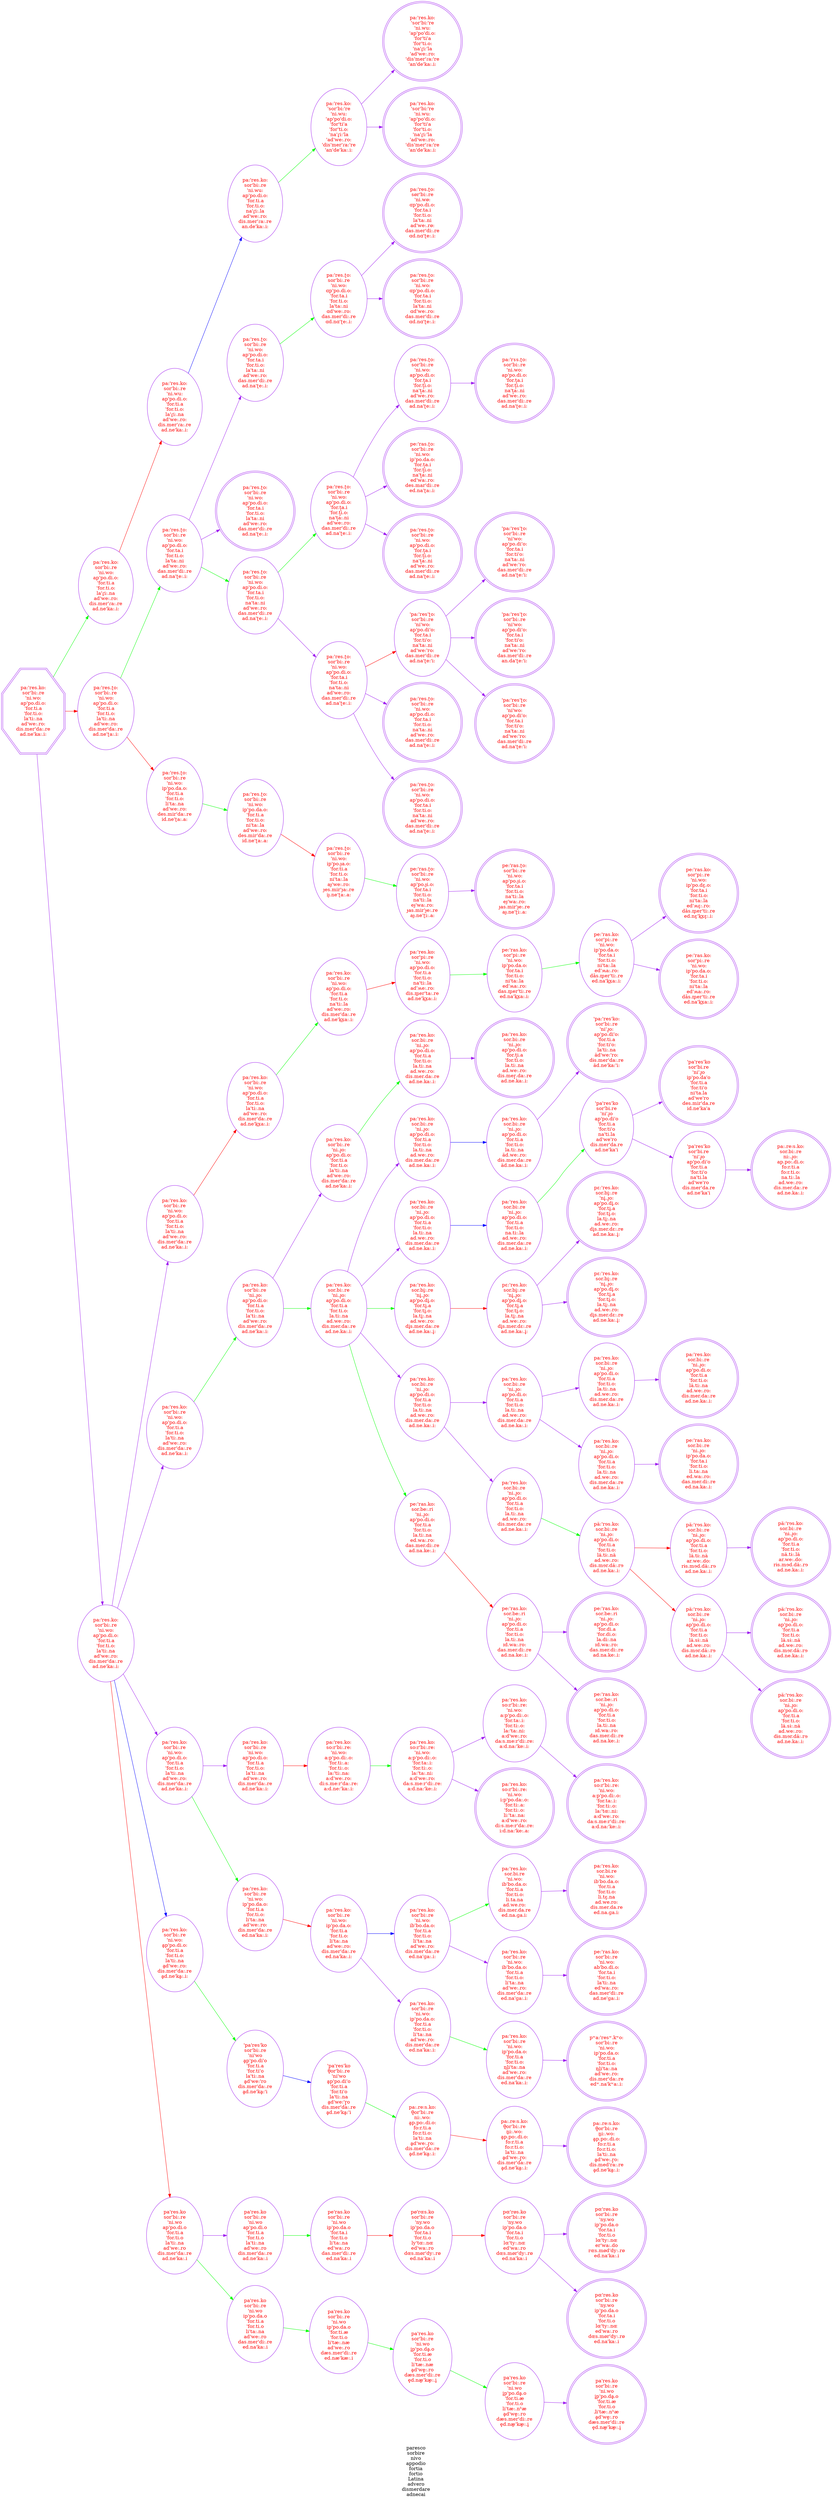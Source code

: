 digraph " We display the history of a word" {
label = "paresco
sorbire
nivo
appodio
fortia
fortio
Latina
advero
dismerdare
adnecai" 
graph[rankdir="LR"];
node [style="filled", fillcolor = "white"];
edge [style="solid", color="purple"];
0 [label="pa:'res.ko:
sor'bi:.re
'ni.wo:
ap'po.di.o:
'for.ti.a
'for.ti.o:
la'ɾ̥i:.na
ad'we:.ro:
dis.mer'ɾa:.re
ad.ne'ka:.i:", fillcolor= white, color="purple",  fontcolor="red"];
1 [label="'pa:'res'ʈo:
sor'bi:.re
'ni'wo:
ap'po.di'o:
'for.ta.i
'for.ti'o:
na'ta:.ni
ad'we:'ro:
das.mer'di:.re
ad.na'ʈe:'i:", fillcolor= white, color="purple",   shape = doublecircle,  fontcolor="red"];
2 [label="'pa:'res'ʈo:
sor'bi:.re
'ni'wo:
ap'po.di'o:
'for.ta.i
'for.ti'o:
na'ta:.ni
ad'we:'ro:
das.mer'di:.re
an.da'ʈe:'i:", fillcolor= white, color="purple",   shape = doublecircle,  fontcolor="red"];
3 [label="pa:'res.ko:
sor'bi:.re
'ni.ɹ̟o:
ap'po.di.o:
'for.ti.a
'for.ti.o:
la'ti:.na
ad'we:.ro:
dis.mer'da:.re
ad.ne'ka:.i:", fillcolor= white, color="purple",  fontcolor="red"];
4 [label="'pa'res'ko
sor'bi.re
'ni'ɹ̟o
ip'po.da'o
'for.ti.a
'for.ti'o
ni'ta.la
ad'we'ro
des.mir'da.re
id.ne'ka'a", fillcolor= white, color="purple",   shape = doublecircle,  fontcolor="red"];
5 [label="pa:'res.ʈo:
sor'bi:.re
'ni.wo:
ap'po.di.o:
'for.t̟a.i
'for.t̟i.o:
na't̟a:.ni
ad'we:.ro:
das.mer'di:.re
ad.na'ʈe:.i:", fillcolor= white, color="purple",  fontcolor="red"];
6 [label="'pa:'res'ʈo:
sor'bi:.re
'ni'wo:
ap'po.di'o:
'for.ta.i
'for.ti'o:
na'ta:.ni
ad'we:'ro:
das.mer'di:.re
ad.na'ʈe:'i:", fillcolor= white, color="purple",   shape = doublecircle,  fontcolor="red"];
7 [label="pe:'ras.ko:
sor'pi:.re
'ni.wo:
ip'po.da.o:
'for.ta.i
'for.ti.o:
ni'ta:.la
ed'ʍa:.ro:
dãs.m̥er'ti:.re
ed.na'k͜xa:.i:", fillcolor= white, color="purple",  fontcolor="red"];
8 [label="pa:'res.ko:
sor.bi:.re
'ni.ɹ̟o:
ap'po.di.o:
'for.ti.a
'for.ti.o:
la.ti:.na
ad.we:.ro:
dis.mer.da:.re
ad.ne.ka:.i:", fillcolor= white, color="purple",  fontcolor="red"];
9 [label="pʷa:'resʷ.kʷo:
sor'bi:.re
'ni.wo:
ip'po.da.o:
'for.ti.a
'for.ti.o:
n͜li'ta:.na
ad'we:.ro:
dis.mer'da:.re
edʷ.na'kʷa:.i:", fillcolor= white, color="purple",   shape = doublecircle,  fontcolor="red"];
10 [label="pe:'ras.ko:
sor'pi:.re
'ni.wo:
ip'po.da.o:
'for.ta.i
'for.ti.o:
ni'ta:.la
ed'ʍa:.ro:
das.m̥er'ti:.re
ed.na'k͜xa:.i:", fillcolor= white, color="purple",  fontcolor="red"];
11 [label="pa:'res.ʈo:
sor'bi:.re
'ni.wo:
ɑp'po.di.o:
'for.ta.i
'for.ti.o:
la'ta:.ni
ɑd'we:.ro:
das.mer'di:.re
ɑd.nɑ'ʈe:.i:", fillcolor= white, color="purple",  fontcolor="red"];
12 [label="pa:'res.ʈo:
sør'bi:.re
'ni.wø:
ɑp'po.di.o:
'for.ta.i
'for.ti.o:
la'ta:.ni
ad'we:.rø:
das.mer'di:.re
ɑd.nɑ'ʈe:.i:", fillcolor= white, color="purple",   shape = doublecircle,  fontcolor="red"];
13 [label="pɛ:'res.ko:
sor.bi̥:.re
'ni̥.ɹ̟o:
ap'po.di̥.o:
'for.ti̥.a
'for.ti̥.o:
la.ti̥:.na
ad.we:.ro:
di̥s.mer.dɛ:.re
ad.ne.ka:.i̥:", fillcolor= white, color="purple",   shape = doublecircle,  fontcolor="red"];
14 [label="pä:'rɘs.ko:
sor.bi:.re
'nɨ.ɹ̟o:
ap'po.di.o:
'for.ti.a
'for.ti.o:
lä.sɨ:.nä
ad.we:.ro:
dɨs.mɘr.dä:.rɘ
ad.ne.ka:.i:", fillcolor= white, color="purple",   shape = doublecircle,  fontcolor="red"];
15 [label="pa:'res.ko:
'sor'bi:'re
'ni.wu:
'ap'po'di.o:
'for'ti'a
'for'ti.o:
'na'ɾ̥i:'la
'ad'we:.ro:
'dis'mer'ɾa:'re
'an'de'ka:.i:", fillcolor= white, color="purple",   shape = doublecircle,  fontcolor="red"];
16 [label="pa:'rɤs.ʈo:
sor'bi:.re
'ni.wo:
ap'po.di.o:
'for.t̟a.i
'for.t̟i.o:
na't̟a:.ni
ad'we:.ro:
das.mer'di:.re
ad.na'ʈe:.i:", fillcolor= white, color="purple",   shape = doublecircle,  fontcolor="red"];
17 [label="pa:'res.ʈo:
sor'bi:.re
'ni.wo:
ap'po.di.o:
'for.ta.i
'for.ti.o:
la'ta:.ni
ad'we:.ro:
das.mer'di:.re
ad.na'ʈe:.i:", fillcolor= white, color="purple",  fontcolor="red"];
18 [label="pä:'rɘs.ko:
sor.bi:.re
'nɨ.ɹ̟o:
ap'po.di.o:
'for.ti.a
'for.ti.o:
lä.tɨ:.nä
ar.we:.do:
rɨs.mɘd.dä:.rɘ
ad.ne.ka:.i:", fillcolor= white, color="purple",  fontcolor="red"];
19 [label="pa'res.ko
sor'bi:.re
'ni.wo
ap'po.di.o
'for.ti.a
'for.ti.o
la'ti:.na
ad'we:.ro
dis.mer'da:.re
ad.ne'ka:.i", fillcolor= white, color="purple",  fontcolor="red"];
20 [label="pa:'res.ko:
sor'bi:.re
'ni.wo:
ap'po.di.o:
'for.ti.a
'for.ti.o:
la'ti:.na
ad'we:.ro:
dis.mer'da:.re
ad.ne'ka:.i:", fillcolor= white, color="purple",  fontcolor="red"];
21 [label="pe:'ras.ko:
sor'pi:.re
'ni.wo:
ip'po.dɛ̞.o:
'for.ta.i
'for.ti.o:
ni'ta:.la
ed'ʍɛ̞:.ro:
dãs.m̥er'ti:.re
ed.nɛ̞'k͜xɛ̞:.i:", fillcolor= white, color="purple",   shape = doublecircle,  fontcolor="red"];
22 [label="pa:'res.ko:
sor.bi:.re
'ni.ɹ̟o:
ap'po.di.o:
'for.ti.a
'for.ti.o:
la.ti:.na
ad.we:.ro:
dis.mer.da:.re
ad.ne.ka:.i:", fillcolor= white, color="purple",  fontcolor="red"];
23 [label="pa:'res.ko:
sor.bi:.re
'ni.ɹ̟o:
ap'po.di.o:
'for.ti.a
'for.ti.o:
la.ti:.na
ad.we:.ro:
dis.mer.da:.re
ad.ne.ka:.i:", fillcolor= white, color="purple",  fontcolor="red"];
24 [label="pa:.re:s.ko:
sor.bi:.re
ni:.ɹ̟o:
ap.po:.di.o:
fo:r.ti.a
fo:r.ti.o:
na.ti:.la
ad.we:.ro:
dis.mer.da:.re
ad.ne.ka:.i:", fillcolor= white, color="purple",   shape = doublecircle,  fontcolor="red"];
25 [label="pa:'res.ʈo:
sor'bi:.re
'ni.wo:
ap'po.di.o:
'for.ta.i
'for.ti.o:
la'ta:.ni
ad'we:.ro:
das.mer'di:.re
ad.na'ʈe:.i:", fillcolor= white, color="purple",  fontcolor="red"];
26 [label="pa:'res.ko:
so:r'bi:.re:
'ni.wo:
a:p'po.di:.o:
'for.ta:.i:
'for.ti:.o:
la:'tɶ:.ni:
a:d'we:.ro:
da:s.me:r'di:.re:
a:d.na:'ke:.i:", fillcolor= white, color="purple",   shape = doublecircle,  fontcolor="red"];
27 [label="pa:'res.ʈo:
sor'bi:.re
'ni.wo:
ɑp'po.di.o:
'for.ta.i
'for.ti.o:
la'ta:.ni
ɑd'we:.ro:
das.mer'di:.re
ɑd.nɑ'ʈe:.i:", fillcolor= white, color="purple",   shape = doublecircle,  fontcolor="red"];
28 [label="pa:'res.ko:
sor'bi:.re
'ni.ɹ̟o:
ap'po.di.o:
'for.ti.a
'for.ti.o:
la'ti:.na
ad'we:.ro:
dis.mer'da:.re
ad.ne'ka:.i:", fillcolor= white, color="purple",  fontcolor="red"];
29 [label="pa'res.ko
sor'bi:.re
'ni.wo
i̥p'po.dḁ.o
'for.ti.æ
'for.ti.o
li'tæ:.næ
ḁd'we̥:.ro
dæs.mer'di:.re
e̥d.næ̥'kæ̥:.i̥", fillcolor= white, color="purple",  fontcolor="red"];
30 [label="pa:'res.ko:
sor.bi:.re
'ni.ɹ̟o:
ap'po.di.o:
'for.ti.a
'for.ti.o:
la.ti:.na
ad.we:.ro:
dis.mer.da:.re
ad.ne.ka:.i:", fillcolor= white, color="purple",  fontcolor="red"];
31 [label="pa:'res.ʈo:
sor'bi:.re
'ni.wo:
ip'po.ɟa.o:
'for.ti.a
'for.ti.o:
ni'ta:.la
aɟ'we:.ro:
ɟes.mir'ɟa:.re
iɟ.ne'ʈa:.a:", fillcolor= white, color="purple",  fontcolor="red"];
32 [label="pe:'ras.ʈo:
sor'bi:.re
'ni.wo:
ap'po.ɟi.o:
'for.ta.i
'for.ti.o:
na'ti:.la
eɟ'wa:.ro:
ɟas.mir'ɟe:.re
aɟ.ne'ʈi:.a:", fillcolor= white, color="purple",   shape = doublecircle,  fontcolor="red"];
33 [label="pa:'res.ko:
sor'bi:.re
'ni.wo:
ap'po.di.o:
'for.ti.a
'for.ti.o:
la'ti:.na
ad'we:.ro:
dis.mer'da:.re
ad.ne'ka:.i:", fillcolor= white, color="purple",  fontcolor="red"];
34 [label="pa:'res.ko:
sor'bi:.re
'ni.wo:
ap'po.di.o:
'for.ti.a
'for.ti.o:
la'ti:.na
ad'we:.ro:
dis.mer'da:.re
ad.ne'ka:.i:", fillcolor= white, color="purple",  fontcolor="red"];
35 [label="pa:'res.ʈo:
sor'bi:.re
'ni.wo:
ap'po.di.o:
'for.ta.i
'for.ti.o:
la'ta:.ni
ad'we:.ro:
das.mer'di:.re
ad.na'ʈe:.i:", fillcolor= white, color="purple",   shape = doublecircle,  fontcolor="red"];
36 [label="pɶ'røs.ko
sor'bi:.re
'ny.wo
ip'po.da.o
'for.ta.i
'for.ti.o
lɶ'ty:.nɶ
er'wa:.do
rɶs.mød'dy:.rø
ed.na'ka:.i", fillcolor= white, color="purple",   shape = doublecircle,  fontcolor="red"];
37 [label="pa:'res.ko:
sor'pi:.re
'ni.wo:
ap'po.di.o:
'for.ti.a
'for.ti.o:
na'ti:.la
ad'ʍe:.ro:
dis.m̥er'ta:.re
ad.ne'k͜xa:.i:", fillcolor= white, color="purple",  fontcolor="red"];
38 [label="pa:'res.ko:
so:r'bi:.re:
'ni.wo:
a:p'po.di:.o:
'for.ti:.a:
'for.ti:.o:
la:'ti:.na:
a:d'we:.ro:
di:s.me:r'da:.re:
a:d.ne:'ka:.i:", fillcolor= white, color="purple",  fontcolor="red"];
39 [label="pa:'res.ko:
sor'bi:.re
'ni.wo:
ib'bo.da.o:
'for.ti.a
'for.ti.o:
li'ta:.na
ad'we:.ro:
dis.mer'da:.re
ed.na'ɡa:.i:", fillcolor= white, color="purple",  fontcolor="red"];
40 [label="pa:'res.ʈo:
sor'bi:.re
'ni.wo:
ip'po.da.o:
'for.ti.a
'for.ti.o:
ni'ta:.la
ad'we:.ro:
des.mir'da:.re
id.ne'ʈa:.a:", fillcolor= white, color="purple",  fontcolor="red"];
41 [label="pe:'ras.ko:
sor.be:.ri
'ni.ɹ̟o:
ap'po.di.o:
'for.di.a
'for.di.o:
la.di:.na
ɪd.wa:.ro:
das.mer.di:.re
ad.na.ke:.i:", fillcolor= white, color="purple",   shape = doublecircle,  fontcolor="red"];
42 [label="pa:'res.ko:
sor.bi̥:.re
'ni̥.ɹ̟o:
ap'po.di̥.o:
'for.ti̥.a
'for.ti̥.o:
la.ti̥:.na
ad.we:.ro:
di̥s.mer.da:.re
ad.ne.ka:.i̥:", fillcolor= white, color="purple",  fontcolor="red"];
43 [label="pa:'res.ko:
sor'bi:.re
'ni.wo:
ap'po.di.o:
'for.ti.a
'for.ti.o:
la'ti:.na
ad'we:.ro:
dis.mer'da:.re
ad.ne'ka:.i:", fillcolor= white, color="purple",  fontcolor="red"];
44 [label="pø'rɶs.ko
sor'bi:.re
'ny.wo
ip'po.da.o
'for.ta.i
'for.ti.o
ly'tɶ:.nɶ
ed'wa:.ro
dɶs.mør'dy:.rø
ed.na'ka:.i", fillcolor= white, color="purple",  fontcolor="red"];
45 [label="pa:'res.ko:
sor.bi:.re
'ni.ɹ̟o:
ap'po.di.o:
'for.ti.a
'for.ti.o:
la.ti:.na
äd.we:.ro:
dɨs.mer.da:.re
äd.ne.ka:.i:", fillcolor= white, color="purple",  fontcolor="red"];
46 [label="pa'res.ko
sor'bi:.re
'ni.wo
ip'po.da.o
'for.ti.a
'for.ti.o
li'ta:.na
ad'we:.ro
das.mer'di:.re
ed.na'ka:.i", fillcolor= white, color="purple",  fontcolor="red"];
47 [label="pe:'ras.ko:
sor'bi:.re
'ni.wo:
ab'bo.di.o:
'for.ta.i
'for.ti.o:
la'ti:.na
ed'wa:.ro:
das.mer'di:.re
ad.ne'ɡa:.i:", fillcolor= white, color="purple",   shape = doublecircle,  fontcolor="red"];
48 [label="pa:'res.ko:
sor.bi:.re
'ni.ɹ̟o:
ap'po.di.o:
'for.ti.a
'for.ti.o:
lä.ti:.na
ad.we:.ro:
dis.mer.da:.re
ad.ne.ka:.i:", fillcolor= white, color="purple",   shape = doublecircle,  fontcolor="red"];
49 [label="pa:'res.ko:
sor'bi:.re
'ni.wo:
ip'po.da.o:
'for.ti.a
'for.ti.o:
li'ta:.na
ad'we:.ro:
dis.mer'da:.re
ed.na'ka:.i:", fillcolor= white, color="purple",  fontcolor="red"];
50 [label="pe:'ras.ʈo:
sor'bi:.re
'ni.wo:
ip'po.da.o:
'for.t̟a.i
'for.t̟i.o:
na't̟a:.ni
ed'wa:.ro:
des.mar'di:.re
ed.na'ʈa:.i:", fillcolor= white, color="purple",   shape = doublecircle,  fontcolor="red"];
51 [label="pa:'res.ko:
sor.bi.re
'ni.wo:
ib'bo.da.o:
'for.ti.a
'for.ti.o:
li.ta.na
ad.we.ro:
dis.mer.da.re
ed.na.ɡa.i:", fillcolor= white, color="purple",  fontcolor="red"];
52 [label="'pa'res'ko
sor'bi.re
'ni'ɹ̟o
ap'po.di'o
'for.ti.a
'for.ti'o
na'ti.la
ad'we'ro
dis.mer'da.re
ad.ne'ka'i", fillcolor= white, color="purple",  fontcolor="red"];
53 [label="'pa'res'ko
sor'bi.re
'ni'ɹ̟o
ap'po.di'o
'for.ti.a
'for.ti'o
na'ti.la
ad'we'ro
dis.mer'da.re
ad.ne'ka'i", fillcolor= white, color="purple",  fontcolor="red"];
54 [label="pa:'res.ko:
sor.bi.re
'ni.wo:
ib'bo.da.o:
'for.ti.a
'for.ti.o:
li.tɛ̞.na
ad.we.ro:
dis.mer.da.re
ed.na.ɡa.i:", fillcolor= white, color="purple",   shape = doublecircle,  fontcolor="red"];
55 [label="pɛ:'res.ko:
sor.bi̥:.re
'ni̥.ɹ̟o:
ap'po.di̥.o:
'for.ti̥.a
'for.ti̥.o:
la.ti̥:.na
ad.we:.ro:
di̥s.mer.dɛ:.re
ad.ne.ka:.i̥:", fillcolor= white, color="purple",  fontcolor="red"];
56 [label="pa:.re:s.ko:
θ̼or'bi:.re
n̥i:.wo:
ḁp.po:.di.o:
fo:r.ti.a
fo:r.ti.o:
la'ti:.na
ḁd'we:.r̟̟o:
dis.med'ra:.re
ḁd.ne'kḁ:.i:", fillcolor= white, color="purple",   shape = doublecircle,  fontcolor="red"];
57 [label="pɶ'røs.ko
sor'bi:.re
'ny.wo
ip'po.da.o
'for.ta.i
'for.ti.o
lɶ'ty:.nɶ
ed'wa:.ro
dɶs.mør'dy:.rø
ed.na'ka:.i", fillcolor= white, color="purple",  fontcolor="red"];
58 [label="pa:'res.ko:
sor.bi:.re
'ni.ɹ̟o:
ap'po.di.o:
'for.ti.a
'for.ti.o:
la.ti:.na
ad.we:.ro:
dis.mer.da:.re
ad.ne.ka:.i:", fillcolor= white, color="purple",  fontcolor="red"];
59 [label="pe:'ras.ʈo:
sor'bi:.re
'ni.wo:
ap'po.ɟi.o:
'for.ta.i
'for.ti.o:
na'ti:.la
eɟ'wa:.ro:
ɟas.mir'ɟe:.re
aɟ.ne'ʈi:.a:", fillcolor= white, color="purple",  fontcolor="red"];
60 [label="pa:'res.ko:
sor.bi:.re
'ni.ɹ̟o:
ap'po.di.o:
'for.ti.a
'for.ti.o:
la.ti:.na
ad.we:.ro:
dis.mer.da:.re
ad.ne.ka:.i:", fillcolor= white, color="purple",  fontcolor="red"];
61 [label="pä:'rɘs.ko:
sor.bi:.re
'nɨ.ɹ̟o:
ap'po.di.o:
'for.ti.a
'for.ti.o:
nä.tɨ:.lä
ar.we:.do:
rɨs.mɘd.dä:.rɘ
ad.ne.ka:.i:", fillcolor= white, color="purple",   shape = doublecircle,  fontcolor="red"];
62 [label="pa:'res.ʈo:
sor'bi:.re
'ni.wo:
ap'po.di.o:
'for.t̟a.i
'for.t̟i.o:
na't̟a:.ni
ad'we:.ro:
das.mer'di:.re
ad.na'ʈe:.i:", fillcolor= white, color="purple",  fontcolor="red"];
63 [label="'pa:'res'ko:
sor'bi:.re
'ni'ɹ̟o:
ap'po.di'o:
'for.ti.a
'for.ti'o:
la'ti:.na
äd'we:'ro:
dɨs.mer'da:.re
äd.ne'ka:'i:", fillcolor= white, color="purple",   shape = doublecircle,  fontcolor="red"];
64 [label="pa:'res.ko:
'sor'bi:'re
'ni.wu:
'ap'po'di.o:
'for'ti'a
'for'ti.o:
'na'ɾ̥i:'la
'ad'we:.ro:
'dis'mer'ɾa:'re
'an'de'ka:.i:", fillcolor= white, color="purple",  fontcolor="red"];
65 [label="pä:'rɘs.ko:
sor.bi:.re
'nɨ.ɹ̟o:
ap'po.di.o:
'for.ti.a
'for.ti.o:
lä.tɨ:.nä
ad.we:.ro:
dɨs.mɘr.dä:.rɘ
ad.ne.ka:.i:", fillcolor= white, color="purple",  fontcolor="red"];
66 [label="pa:'res.ko:
so:r'bi:.re:
'ni.wo:
a:p'po.di:.o:
'for.ta:.i:
'for.ti:.o:
la:'ta:.ni:
a:d'we:.ro:
da:s.me:r'di:.re:
a:d.na:'ke:.i:", fillcolor= white, color="purple",  fontcolor="red"];
67 [label="pa:'res.ko:
sor.bi:.re
'ni.ɹ̟o:
ap'po.di.o:
'for.ti.a
'for.ti.o:
na.ti:.la
ad.we:.ro:
dis.mer.da:.re
ad.ne.ka:.i:", fillcolor= white, color="purple",  fontcolor="red"];
68 [label="pa:'res.ʈo:
sor'bi:.re
'ni.wo:
ap'po.di.o:
'for.ti.a
'for.ti.o:
la'ti:.na
ad'we:.ro:
dis.mer'da:.re
ad.ne'ʈa:.i:", fillcolor= white, color="purple",  fontcolor="red"];
69 [label="pa:'res.ko:
so:r'bi:.re:
'ni.wo:
a:p'po.di:.o:
'for.ta:.i:
'for.ti:.o:
la:'ta:.ni:
a:d'we:.ro:
da:s.me:r'di:.re:
a:d.na:'ke:.i:", fillcolor= white, color="purple",  fontcolor="red"];
70 [label="pa'res.ko
sor'bi:.re
'ni.wo
ip'po.da.o
'for.ti.æ
'for.ti.o
li'tæ:.næ
ad'we:.ro
dæs.mer'di:.re
ed.næ'kæ:.i", fillcolor= white, color="purple",  fontcolor="red"];
71 [label="pe:'ras.ko:
sor.be:.ri
'ni.ɹ̟o:
ap'po.di.o:
'for.ti.a
'for.ti.o:
la.ti:.na
ed.wa:.ro:
das.mer.di:.re
ad.na.ke:.i:", fillcolor= white, color="purple",  fontcolor="red"];
72 [label="pa:'res.ko:
sor.bi:.re
'ni.ɹ̟o:
ap'po.di.o:
'for.ti.a
'for.ti.o:
la.ti:.na
ad.we:.ro:
dis.mer.da:.re
ad.ne.ka:.i:", fillcolor= white, color="purple",  fontcolor="red"];
73 [label="pa'res.ko
sor'bi:.re
'ni.wo
i̥p'po.dḁ.o
'for.ti.æ
'for.ti.o
li'tæ:.nʰæ
ḁd'we̥:.ro
dæs.mer'di:.re
e̥d.næ̥'kæ̥:.i̥", fillcolor= white, color="purple",  fontcolor="red"];
74 [label="pa:'res.ʈo:
sor'bi:.re
'ni.wo:
ip'po.da.o:
'for.ti.a
'for.ti.o:
li'ta:.na
ad'we:.ro:
des.mir'da:.re
id.ne'ʈa:.a:", fillcolor= white, color="purple",  fontcolor="red"];
75 [label="pä:'rɘs.ko:
sor.bi:.re
'nɨ.ɹ̟o:
ap'po.di.o:
'for.ti.a
'for.ti.o:
lä.sɨ:.nä
ad.we:.ro:
dɨs.mɘr.dä:.rɘ
ad.ne.ka:.i:", fillcolor= white, color="purple",  fontcolor="red"];
76 [label="pa:'res.ko:
sor'bi:.re
'ni.wo:
ap'po.di.o:
'for.ti.a
'for.ti.o:
na'ti:.la
ad'we:.ro:
dis.mer'da:.re
ad.ne'k͜xa:.i:", fillcolor= white, color="purple",  fontcolor="red"];
77 [label="pa:'res.ko:
sor'bi:.re
'ni.wu:
ap'po.di.o:
'for.ti.a
'for.ti.o:
na'ɾ̥i:.la
ad'we:.ro:
dis.mer'ɾa:.re
an.de'ka:.i:", fillcolor= white, color="purple",  fontcolor="red"];
78 [label="pa'res.ko
sor'bi:.re
'ni.wo
i̥p'po.dḁ.o
'for.ti.æ
'for.ti.o
ɺi'tæ:.nʰæ
ḁd'we̥:.ro
dæs.mer'di:.re
e̥d.næ̥'kæ̥:.i̥", fillcolor= white, color="purple",   shape = doublecircle,  fontcolor="red"];
79 [label="pa:'res.ko:
sor'bi:.re
'ni.wu:
ap'po.di.o:
'for.ti.a
'for.ti.o:
la'ɾ̥i:.na
ad'we:.ro:
dis.mer'ɾa:.re
ad.ne'ka:.i:", fillcolor= white, color="purple",  fontcolor="red"];
80 [label="pɶ'røs.ko
sor'bi:.re
'ny.wo
ip'po.da.o
'for.ta.i
'for.ti.o
lɶ'ty:.nɶ
ed'wa:.ro
dɶs.mør'dy:.rø
ed.na'ka:.i", fillcolor= white, color="purple",   shape = doublecircle,  fontcolor="red"];
81 [label="pä:'rɘs.ko:
sor.bi:.re
'nɨ.ɹ̟o:
ap'po.di.o:
'for.ti.a
'for.ti.o:
lä.sɨ:.nä
ad.we:.ro:
dɨs.mɘr.dä:.rɘ
ad.ne.ka:.i:", fillcolor= white, color="purple",   shape = doublecircle,  fontcolor="red"];
82 [label="'pa:'res'ʈo:
sor'bi:.re
'ni'wo:
ap'po.di'o:
'for.ta.i
'for.ti'o:
na'ta:.ni
ad'we:'ro:
das.mer'di:.re
ad.na'ʈe:'i:", fillcolor= white, color="purple",  fontcolor="red"];
83 [label="pe:'ras.ko:
sor.be:.ri
'ni.ɹ̟o:
ap'po.di.o:
'for.ti.a
'for.ti.o:
la.ti:.na
ɪd.wa:.ro:
das.mer.di:.re
ad.na.ke:.i:", fillcolor= white, color="purple",  fontcolor="red"];
84 [label="pa:'res.ʈo:
sor'bi:.re
'ni.wo:
ap'po.di.o:
'for.ta.i
'for.ti.o:
na'ta:.ni
ad'we:.ro:
das.mer'di:.re
ad.na'ʈe:.i:", fillcolor= white, color="purple",  fontcolor="red"];
85 [label="pe:'ras.ko:
sor.be:.ri
'ni.ɹ̟o:
ap'po.di.o:
'for.ti.a
'for.ti.o:
la.ti:.na
ɪd.wa:.ro:
das.mer.di:.re
ad.na.ke:.i:", fillcolor= white, color="purple",   shape = doublecircle,  fontcolor="red"];
86 [label="pa:.re:s.ko:
θ̼or'bi:.re
n̥i:.wo:
ḁp.po:.di.o:
fo:r.ti.a
fo:r.ti.o:
la'ti:.na
ḁd'we:.r̟̟o:
dis.mer'da:.re
ḁd.ne'kḁ:.i:", fillcolor= white, color="purple",  fontcolor="red"];
87 [label="pa:'res.ko:
sor'bi:.re
'ni.wo:
ḁp'po.di.o:
'for.ti.a
'for.ti.o:
la'ti:.na
ḁd'we:.ro:
dis.mer'da:.re
ḁd.ne'kḁ:.i:", fillcolor= white, color="purple",  fontcolor="red"];
88 [label="pa:'res.ko:
sor.bi:.re
'ni.ɹ̟o:
ap'po.di.o:
'for.ti.a
'for.ti.o:
la.ti:.na
ad.we:.ro:
dis.mer.da:.re
ad.ne.ka:.i:", fillcolor= white, color="purple",  fontcolor="red"];
89 [label="pa:'res.ko:
sor'bi:.re
'ni.wo:
ib'bo.da.o:
'for.ti.a
'for.ti.o:
li'ta:.na
ad'we:.ro:
dis.mer'da:.re
ed.na'ɡa:.i:", fillcolor= white, color="purple",  fontcolor="red"];
90 [label="'pa'res'ko
sor'bi:.re
'ni'wo
ḁp'po.di'o
'for.ti.a
'for.ti'o
la'ti:.na
ḁd'we:'ro
dis.mer'da:.re
ḁd.ne'kḁ:'i", fillcolor= white, color="purple",  fontcolor="red"];
91 [label="pe:'ras.ko:
sor.bi:.re
'ni.ɹ̟o:
ip'po.da.o:
'for.ta.i
'for.ti.o:
li.ta:.na
ed.wa:.ro:
das.mer.di:.re
ed.na.ka:.i:", fillcolor= white, color="purple",   shape = doublecircle,  fontcolor="red"];
92 [label="pa:'res.ʈo:
sor'bi:.re
'ni.wo:
ap'po.di.o:
'for.ta.i
'for.ti.o:
na'ta:.ni
ad'we:.ro:
das.mer'di:.re
ad.na'ʈe:.i:", fillcolor= white, color="purple",   shape = doublecircle,  fontcolor="red"];
93 [label="pɛ:'res.ko:
sor.bi̥:.re
'ni̥.ɹ̟o:
ap'po.di̥.o:
'for.ti̥.a
'for.ti̥.o:
la.ti̥:.na
ad.we:.ro:
di̥s.mer.dɛ:.re
ad.ne.ka:.i̥:", fillcolor= white, color="purple",   shape = doublecircle,  fontcolor="red"];
94 [label="pa:'res.ko:
sor.bi:.re
'ni.ɹ̟o:
ap'po.di.o:
'for.ti.a
'for.ti.o:
la.ti:.na
ad.we:.ro:
dis.mer.da:.re
ad.ne.ka:.i:", fillcolor= white, color="purple",  fontcolor="red"];
95 [label="pa:'res.ʈo:
sor'bi:.re
'ni.wo:
ap'po.di.o:
'for.ta.i
'for.ti.o:
na'ta:.ni
ad'we:.ro:
das.mer'di:.re
ad.na'ʈe:.i:", fillcolor= white, color="purple",   shape = doublecircle,  fontcolor="red"];
96 [label="pa:'res.ko:
sor'bi:.re
'ni.wo:
ip'po.da.o:
'for.ti.a
'for.ti.o:
n͜li'ta:.na
ad'we:.ro:
dis.mer'da:.re
ed.na'ka:.i:", fillcolor= white, color="purple",  fontcolor="red"];
97 [label="pa:'res.ʈo:
sor'bi:.re
'ni.wo:
ap'po.di.o:
'for.ta.i
'for.ti.o:
na'ta:.ni
ad'we:.ro:
das.mer'di:.re
ad.na'ʈe:.i:", fillcolor= white, color="purple",  fontcolor="red"];
98 [label="pa:.re:s.ko:
θ̼or'bi:.re
ni:.wo:
ḁp.po:.di.o:
fo:r.ti.a
fo:r.ti.o:
la'ti:.na
ḁd'we:.r̟̟o:
dis.mer'da:.re
ḁd.ne'kḁ:.i:", fillcolor= white, color="purple",  fontcolor="red"];
99 [label="pa:'res.ʈo:
sor'bi:.re
'ni.wo:
ap'po.di.o:
'for.t̟a.i
'for.t̟i.o:
na't̟a:.ni
ad'we:.ro:
das.mer'di:.re
ad.na'ʈe:.i:", fillcolor= white, color="purple",   shape = doublecircle,  fontcolor="red"];
100 [label="'pa'res'ko
θ̼or'bi:.re
'ni'wo
ḁp'po.di'o
'for.ti.a
'for.ti'o
la'ti:.na
ḁd'we:'r̟̟o
dis.mer'da:.re
ḁd.ne'kḁ:'i", fillcolor= white, color="purple",  fontcolor="red"];
101 [label="pa:'res.ko:
sor'bi:.re
'ni.wo:
ip'po.da.o:
'for.ti.a
'for.ti.o:
li'ta:.na
ad'we:.ro:
dis.mer'da:.re
ed.na'ka:.i:", fillcolor= white, color="purple",  fontcolor="red"];
102 [label="pa:'res.ko:
sor.bi:.re
'ni.ɹ̟o:
ap'po.di.o:
'for.t̟i.a
'for.ti.o:
la.ti:.na
ad.we:.ro:
dis.mer̟.da:.re
ad.ne.ka:.i:", fillcolor= white, color="purple",   shape = doublecircle,  fontcolor="red"];
103 [label="pa'res.ko
sor'bi:.re
'ni.wo
ap'po.di.o
'for.ti.a
'for.ti.o
la'ti:.na
ad'we:.ro
dis.mer'da:.re
ad.ne'ka:.i", fillcolor= white, color="purple",  fontcolor="red"];
104 [label="pa:'res.ko:
sor'bi:.re
'ni.wo:
ap'po.di.o:
'for.ti.a
'for.ti.o:
la'ti:.na
ad'we:.ro:
dis.mer'da:.re
ad.ne'k͜xa:.i:", fillcolor= white, color="purple",  fontcolor="red"];
105 [label="pa:'res.ko:
so:r'bi:.re:
'ni.wo:
i:p'po.da:.o:
'for.ti:.a:
'for.ti:.o:
li:'ta:.na:
a:d'we:.ro:
di:s.me:r'da:.re:
i:d.na:'ke:.a:", fillcolor= white, color="purple",   shape = doublecircle,  fontcolor="red"];
106 [label="pa:'res.ko:
sor'bi:.re
'ni.wo:
ip'po.da.o:
'for.ti.a
'for.ti.o:
li'ta:.na
ad'we:.ro:
dis.mer'da:.re
ed.na'ka:.i:", fillcolor= white, color="purple",  fontcolor="red"];
107 [label="pa:'res.ko:
sor'bi:.re
'ni.wo:
ap'po.di.o:
'for.ti.a
'for.ti.o:
la'ti:.na
ad'we:.ro:
dis.mer'da:.re
ad.ne'ka:.i:", fillcolor= white, color="purple",  fontcolor="red"];
108 [label="pa:'res.ko:
'sor'bi:'re
'ni.wu:
'ap'po'di.o:
'for'ti'a
'for'ti.o:
'na'ɾ̥i:'la
'ad'we:.ro:
'dis'mer'ɾa:'re
'an'de'ka:.i:", fillcolor= white, color="purple",   shape = doublecircle,  fontcolor="red"];
109 [label="pe'ras.ko
sor'bi:.re
'ni.wo
ip'po.da.o
'for.ta.i
'for.ti.o
li'ta:.na
ed'wa:.ro
das.mer'di:.re
ed.na'ka:.i", fillcolor= white, color="purple",  fontcolor="red"];
110 [label="pa:'res.ko:
sor'bi:.re
'ni.wo:
ap'po.di.o:
'for.ti.a
'for.ti.o:
la'ti:.na
ad'we:.ro:
dis.mer'da:.re
ad.ne'ka:.i:", fillcolor= white, color="purple",   shape = doubleoctagon,  fontcolor="red"];
111 [label="pe:'ras.ko:
sor'pi:.re
'ni.wo:
ip'po.da.o:
'for.ta.i
'for.ti.o:
ni'ta:.la
ed'ʍa:.ro:
dãs.m̥er'ti:.re
ed.na'k͜xa:.i:", fillcolor= white, color="purple",   shape = doublecircle,  fontcolor="red"];
110 -> 107;
33 -> 3[style="solid", color="green"];
107 -> 33;
3 -> 30[style="solid", color="green"];
42 -> 55[style="solid", color="red"];
30 -> 42[style="solid", color="green"];
30 -> 60;
88 -> 65[style="solid", color="green"];
60 -> 88;
65 -> 75[style="solid", color="red"];
60 -> 72;
71 -> 83[style="solid", color="red"];
30 -> 71[style="solid", color="green"];
67 -> 52[style="solid", color="green"];
23 -> 67[style="solid", color="blue"];
30 -> 23;
107 -> 43;
38 -> 66[style="solid", color="green"];
34 -> 38[style="solid", color="red"];
43 -> 34;
49 -> 101[style="solid", color="red"];
43 -> 49[style="solid", color="green"];
101 -> 39[style="solid", color="blue"];
107 -> 103[style="solid", color="red"];
44 -> 57[style="solid", color="red"];
109 -> 44[style="solid", color="red"];
19 -> 109[style="solid", color="green"];
103 -> 19;
10 -> 7[style="solid", color="green"];
37 -> 10[style="solid", color="green"];
76 -> 37[style="solid", color="red"];
104 -> 76[style="solid", color="green"];
20 -> 104[style="solid", color="red"];
107 -> 20;
110 -> 68[style="solid", color="red"];
68 -> 17[style="solid", color="green"];
17 -> 97[style="solid", color="green"];
97 -> 84;
84 -> 82[style="solid", color="red"];
97 -> 62[style="solid", color="green"];
25 -> 11[style="solid", color="green"];
17 -> 25;
77 -> 64[style="solid", color="green"];
79 -> 77[style="solid", color="blue"];
0 -> 79[style="solid", color="red"];
110 -> 0[style="solid", color="green"];
55 -> 93;
55 -> 13;
18 -> 61;
65 -> 18[style="solid", color="red"];
75 -> 14;
75 -> 81;
8 -> 48;
72 -> 8;
94 -> 91;
72 -> 94;
83 -> 41;
83 -> 85;
52 -> 4;
53 -> 24;
52 -> 53;
45 -> 63;
22 -> 45[style="solid", color="blue"];
30 -> 22;
58 -> 102;
28 -> 58[style="solid", color="green"];
3 -> 28;
66 -> 105;
69 -> 26;
66 -> 69;
89 -> 47;
39 -> 89;
51 -> 54;
39 -> 51[style="solid", color="green"];
96 -> 9;
106 -> 96[style="solid", color="green"];
101 -> 106;
57 -> 80;
57 -> 36;
73 -> 78;
29 -> 73[style="solid", color="green"];
70 -> 29[style="solid", color="green"];
46 -> 70[style="solid", color="green"];
103 -> 46[style="solid", color="green"];
86 -> 56;
98 -> 86[style="solid", color="red"];
100 -> 98[style="solid", color="green"];
90 -> 100[style="solid", color="blue"];
87 -> 90[style="solid", color="green"];
107 -> 87[style="solid", color="blue"];
7 -> 111;
7 -> 21;
84 -> 92;
82 -> 6;
82 -> 1;
82 -> 2;
84 -> 95;
62 -> 50;
62 -> 99;
5 -> 16;
62 -> 5;
11 -> 12;
11 -> 27;
17 -> 35;
59 -> 32;
31 -> 59[style="solid", color="green"];
40 -> 31[style="solid", color="red"];
74 -> 40[style="solid", color="green"];
68 -> 74[style="solid", color="red"];
64 -> 108;
64 -> 15;
}